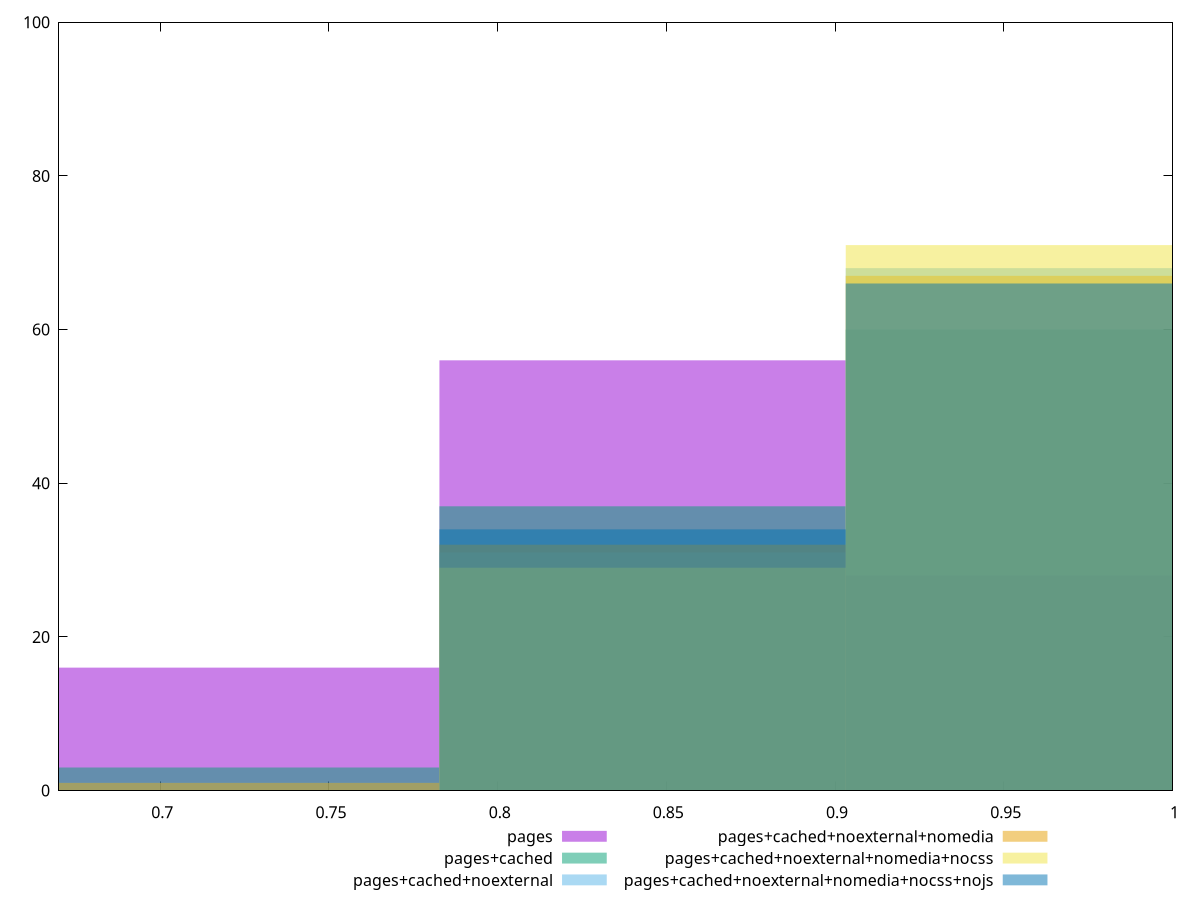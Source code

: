 reset

$pages <<EOF
0.9633771739463446 28
0.7225328804597584 16
0.8429550272030515 56
EOF

$pagesCached <<EOF
0.8429550272030515 37
0.9633771739463446 60
0.7225328804597584 3
EOF

$pagesCachedNoexternal <<EOF
0.8429550272030515 31
0.9633771739463446 68
0.7225328804597584 1
EOF

$pagesCachedNoexternalNomedia <<EOF
0.9633771739463446 67
0.8429550272030515 32
0.7225328804597584 1
EOF

$pagesCachedNoexternalNomediaNocss <<EOF
0.8429550272030515 29
0.9633771739463446 71
EOF

$pagesCachedNoexternalNomediaNocssNojs <<EOF
0.8429550272030515 34
0.9633771739463446 66
EOF

set key outside below
set boxwidth 0.12042214674329307
set xrange [0.67:1]
set yrange [0:100]
set trange [0:100]
set style fill transparent solid 0.5 noborder
set terminal svg size 640, 540 enhanced background rgb 'white'
set output "reprap/unminified-css/comparison/histogram/all_score.svg"

plot $pages title "pages" with boxes, \
     $pagesCached title "pages+cached" with boxes, \
     $pagesCachedNoexternal title "pages+cached+noexternal" with boxes, \
     $pagesCachedNoexternalNomedia title "pages+cached+noexternal+nomedia" with boxes, \
     $pagesCachedNoexternalNomediaNocss title "pages+cached+noexternal+nomedia+nocss" with boxes, \
     $pagesCachedNoexternalNomediaNocssNojs title "pages+cached+noexternal+nomedia+nocss+nojs" with boxes

reset
